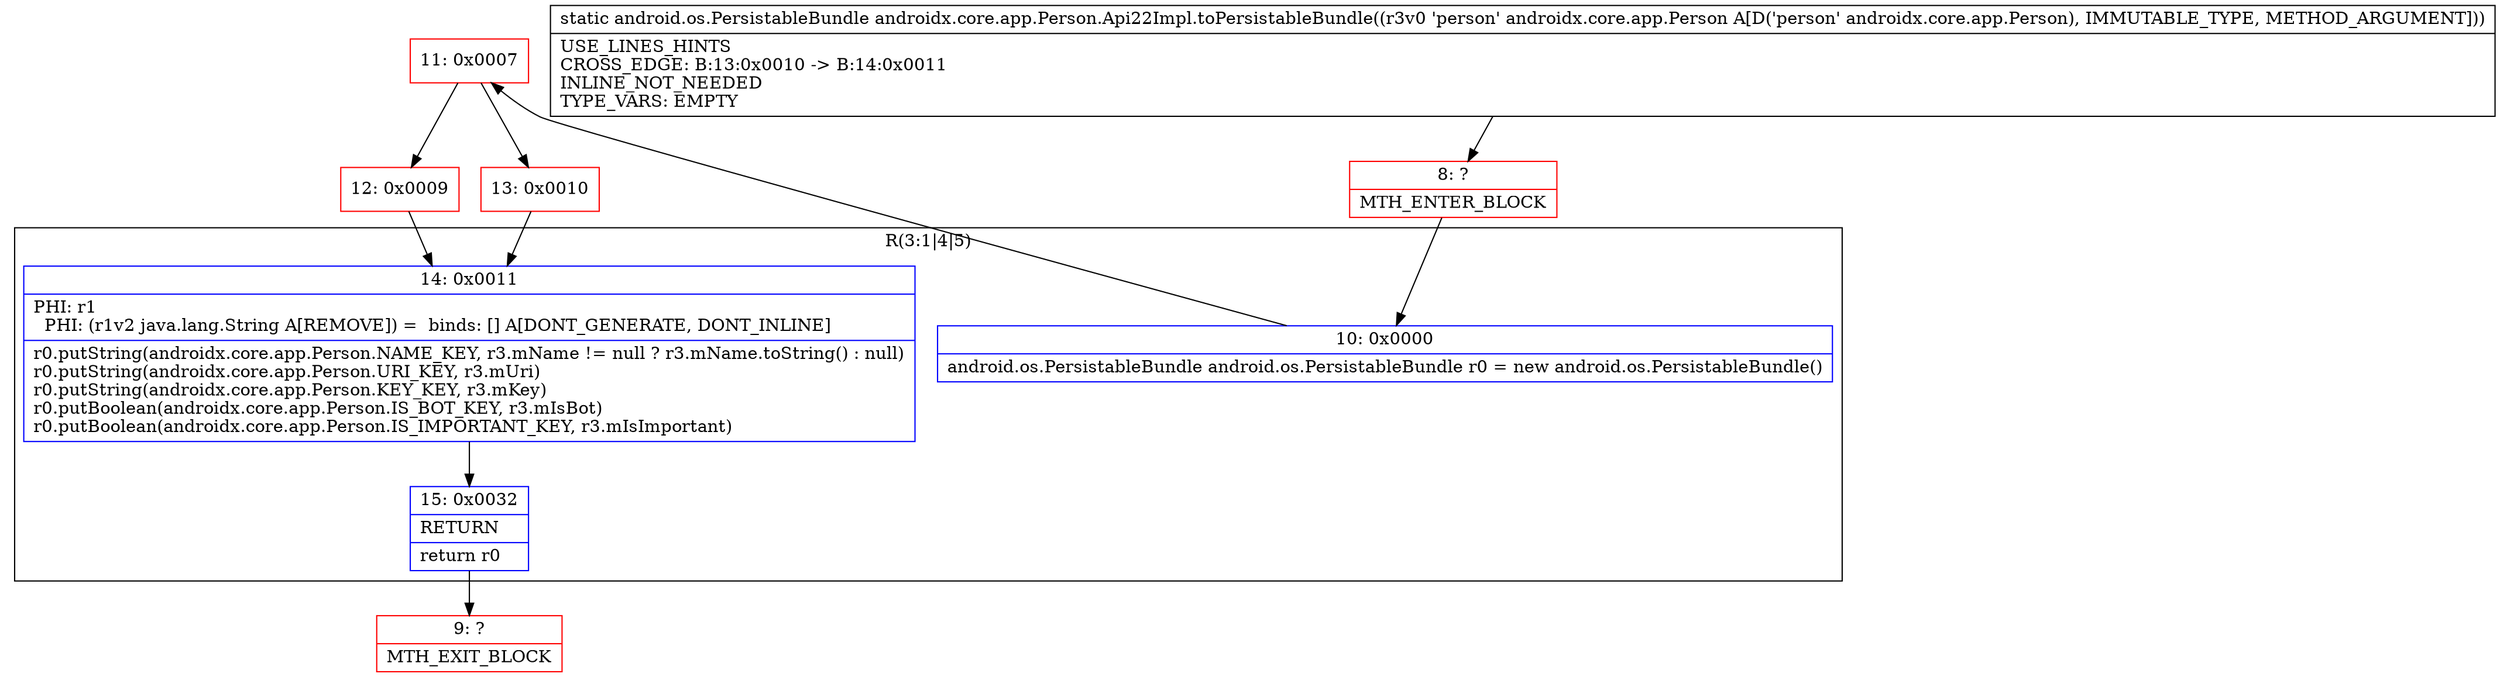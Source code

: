 digraph "CFG forandroidx.core.app.Person.Api22Impl.toPersistableBundle(Landroidx\/core\/app\/Person;)Landroid\/os\/PersistableBundle;" {
subgraph cluster_Region_876084896 {
label = "R(3:1|4|5)";
node [shape=record,color=blue];
Node_10 [shape=record,label="{10\:\ 0x0000|android.os.PersistableBundle android.os.PersistableBundle r0 = new android.os.PersistableBundle()\l}"];
Node_14 [shape=record,label="{14\:\ 0x0011|PHI: r1 \l  PHI: (r1v2 java.lang.String A[REMOVE]) =  binds: [] A[DONT_GENERATE, DONT_INLINE]\l|r0.putString(androidx.core.app.Person.NAME_KEY, r3.mName != null ? r3.mName.toString() : null)\lr0.putString(androidx.core.app.Person.URI_KEY, r3.mUri)\lr0.putString(androidx.core.app.Person.KEY_KEY, r3.mKey)\lr0.putBoolean(androidx.core.app.Person.IS_BOT_KEY, r3.mIsBot)\lr0.putBoolean(androidx.core.app.Person.IS_IMPORTANT_KEY, r3.mIsImportant)\l}"];
Node_15 [shape=record,label="{15\:\ 0x0032|RETURN\l|return r0\l}"];
}
Node_8 [shape=record,color=red,label="{8\:\ ?|MTH_ENTER_BLOCK\l}"];
Node_11 [shape=record,color=red,label="{11\:\ 0x0007}"];
Node_12 [shape=record,color=red,label="{12\:\ 0x0009}"];
Node_9 [shape=record,color=red,label="{9\:\ ?|MTH_EXIT_BLOCK\l}"];
Node_13 [shape=record,color=red,label="{13\:\ 0x0010}"];
MethodNode[shape=record,label="{static android.os.PersistableBundle androidx.core.app.Person.Api22Impl.toPersistableBundle((r3v0 'person' androidx.core.app.Person A[D('person' androidx.core.app.Person), IMMUTABLE_TYPE, METHOD_ARGUMENT]))  | USE_LINES_HINTS\lCROSS_EDGE: B:13:0x0010 \-\> B:14:0x0011\lINLINE_NOT_NEEDED\lTYPE_VARS: EMPTY\l}"];
MethodNode -> Node_8;Node_10 -> Node_11;
Node_14 -> Node_15;
Node_15 -> Node_9;
Node_8 -> Node_10;
Node_11 -> Node_12;
Node_11 -> Node_13;
Node_12 -> Node_14;
Node_13 -> Node_14;
}

